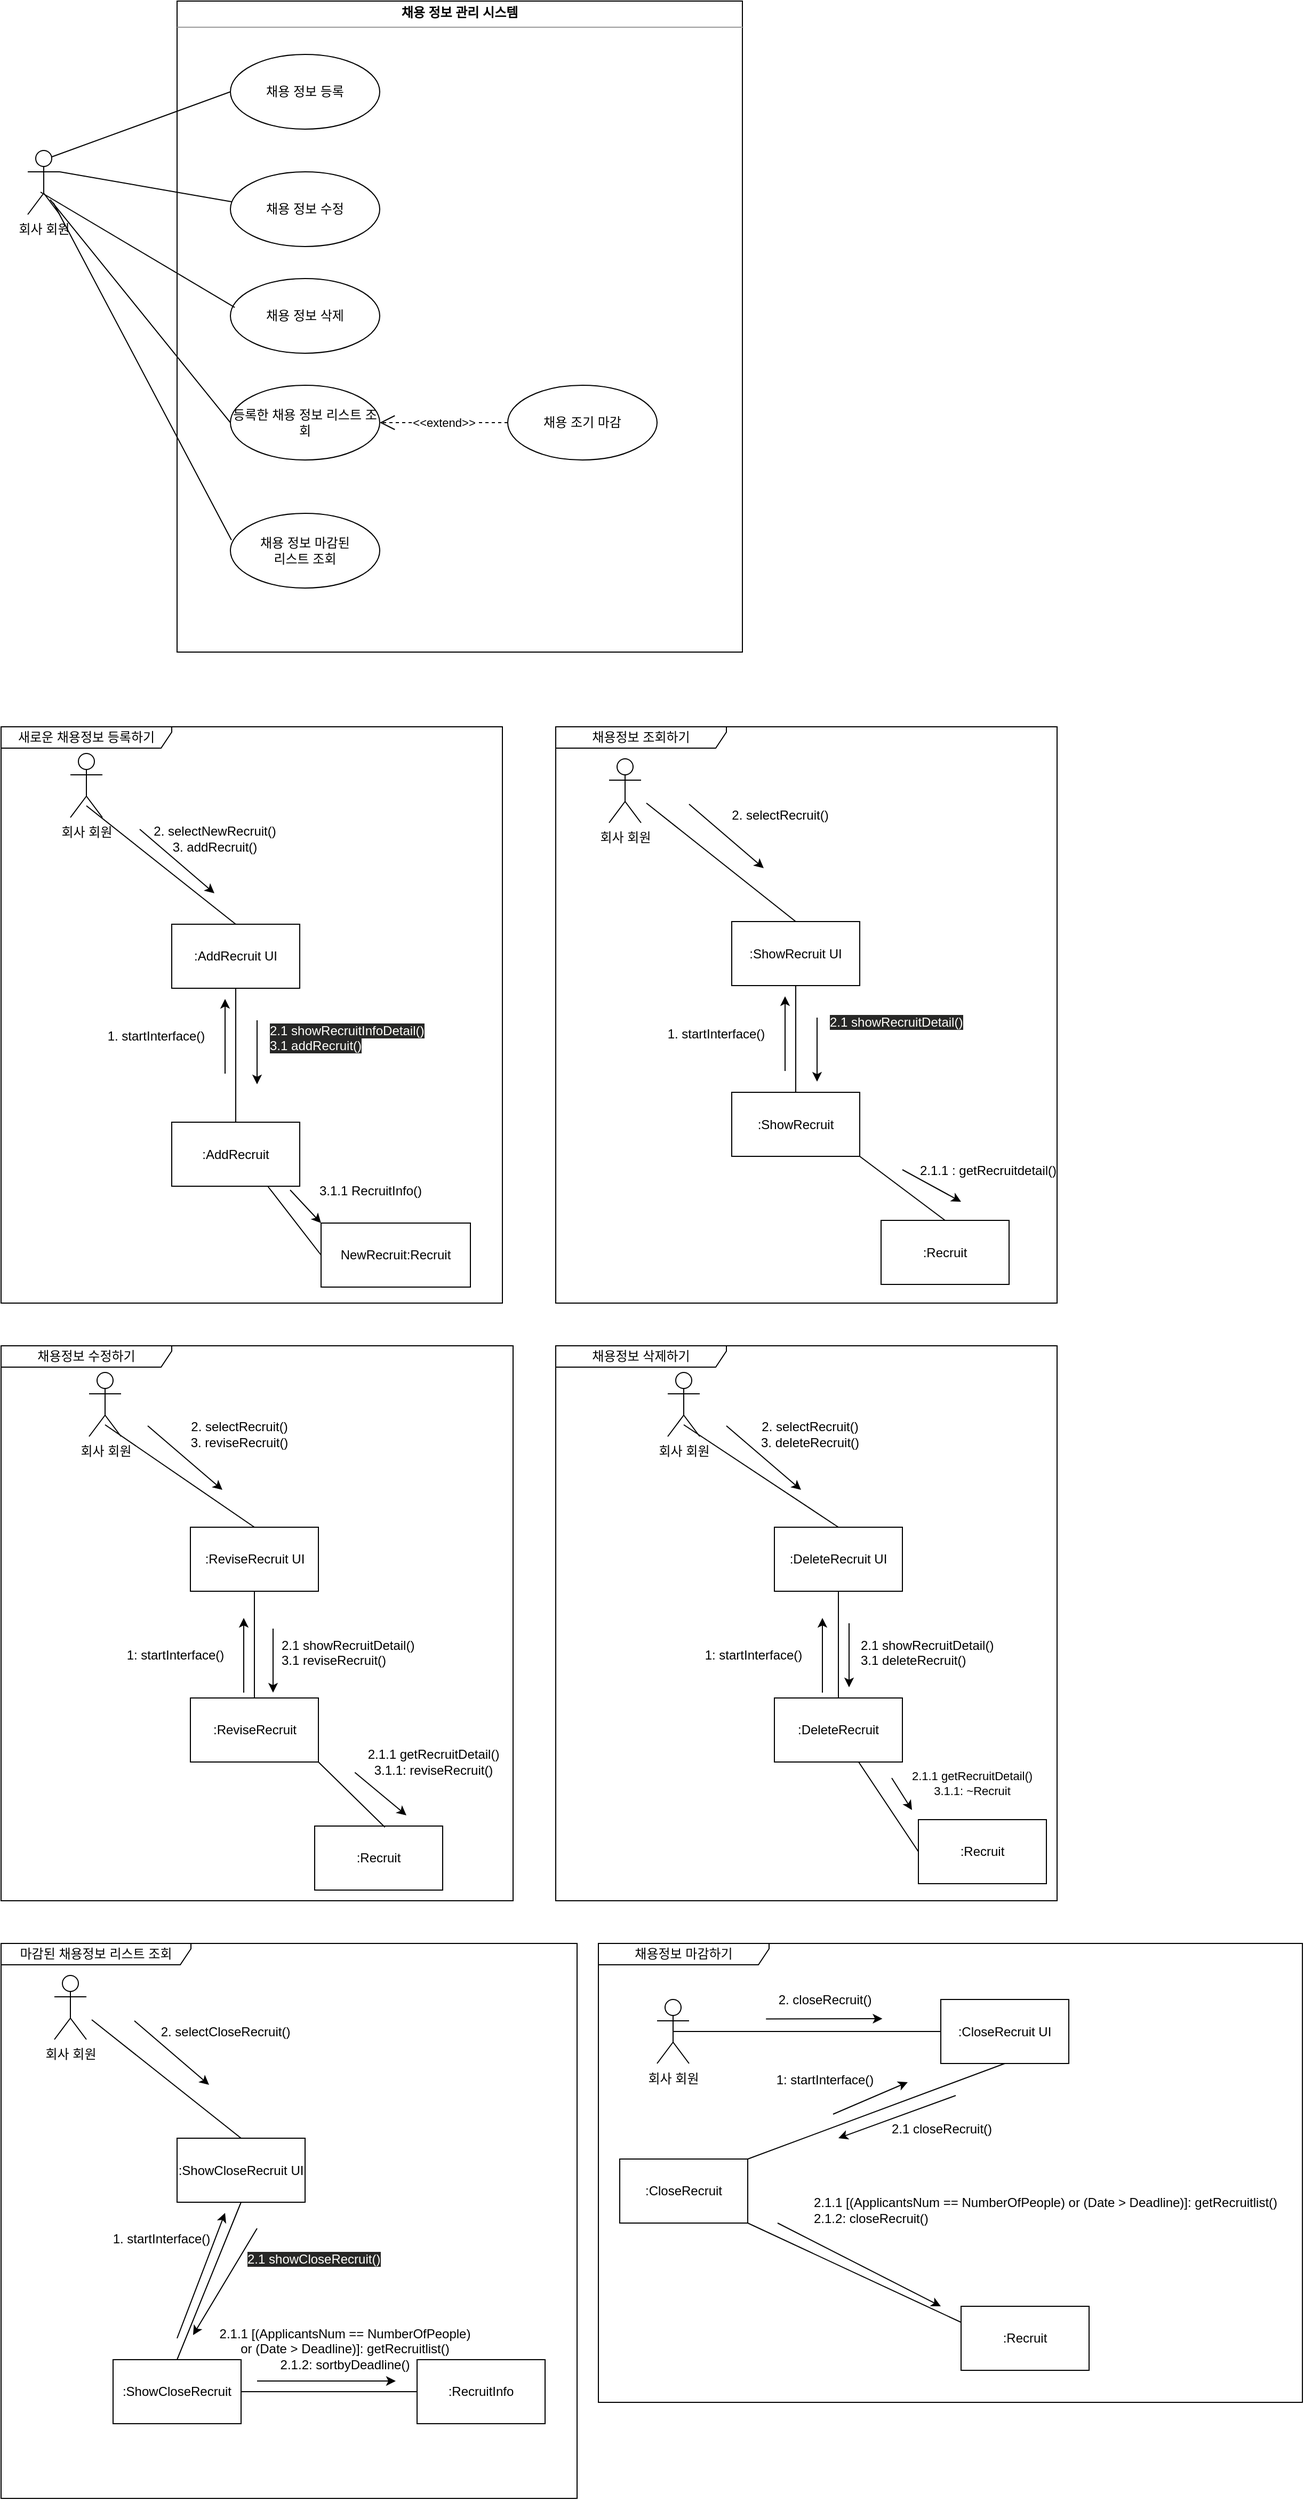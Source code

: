 <mxfile version="21.2.9" type="google">
  <diagram name="Page-1" id="b5b7bab2-c9e2-2cf4-8b2a-24fd1a2a6d21">
    <mxGraphModel grid="1" page="1" gridSize="10" guides="1" tooltips="1" connect="1" arrows="1" fold="1" pageScale="1" pageWidth="827" pageHeight="1169" background="none" math="0" shadow="0">
      <root>
        <mxCell id="0" />
        <mxCell id="1" parent="0" />
        <mxCell id="THvIdB2N3yqFJeVhvD4z-1" value="&lt;p style=&quot;margin:0px;margin-top:4px;text-align:center;&quot;&gt;&lt;b&gt;채용 정보 관리 시스템&lt;/b&gt;&lt;/p&gt;&lt;hr size=&quot;1&quot;&gt;&lt;div style=&quot;height:2px;&quot;&gt;&lt;/div&gt;" style="verticalAlign=top;align=left;overflow=fill;fontSize=12;fontFamily=Helvetica;html=1;whiteSpace=wrap;" vertex="1" parent="1">
          <mxGeometry x="165" y="20" width="530" height="610" as="geometry" />
        </mxCell>
        <mxCell id="THvIdB2N3yqFJeVhvD4z-2" value="회사 회원" style="shape=umlActor;verticalLabelPosition=bottom;verticalAlign=top;html=1;" vertex="1" parent="1">
          <mxGeometry x="25" y="160" width="30" height="60" as="geometry" />
        </mxCell>
        <mxCell id="THvIdB2N3yqFJeVhvD4z-3" value="채용 정보 등록" style="ellipse;whiteSpace=wrap;html=1;" vertex="1" parent="1">
          <mxGeometry x="215" y="70" width="140" height="70" as="geometry" />
        </mxCell>
        <mxCell id="THvIdB2N3yqFJeVhvD4z-4" value="등록한 채용 정보 리스트 조회" style="ellipse;whiteSpace=wrap;html=1;" vertex="1" parent="1">
          <mxGeometry x="215" y="380" width="140" height="70" as="geometry" />
        </mxCell>
        <mxCell id="THvIdB2N3yqFJeVhvD4z-5" value="채용 정보 마감된 &lt;br&gt;리스트 조회" style="ellipse;whiteSpace=wrap;html=1;" vertex="1" parent="1">
          <mxGeometry x="215" y="500" width="140" height="70" as="geometry" />
        </mxCell>
        <mxCell id="THvIdB2N3yqFJeVhvD4z-6" value="채용 정보 수정" style="ellipse;whiteSpace=wrap;html=1;" vertex="1" parent="1">
          <mxGeometry x="215" y="180" width="140" height="70" as="geometry" />
        </mxCell>
        <mxCell id="THvIdB2N3yqFJeVhvD4z-7" value="채용 조기 마감" style="ellipse;whiteSpace=wrap;html=1;" vertex="1" parent="1">
          <mxGeometry x="475" y="380" width="140" height="70" as="geometry" />
        </mxCell>
        <mxCell id="THvIdB2N3yqFJeVhvD4z-8" value="" style="endArrow=none;html=1;rounded=0;entryX=0;entryY=0.5;entryDx=0;entryDy=0;exitX=0.7;exitY=0.767;exitDx=0;exitDy=0;exitPerimeter=0;" edge="1" parent="1" source="THvIdB2N3yqFJeVhvD4z-2" target="THvIdB2N3yqFJeVhvD4z-4">
          <mxGeometry width="50" height="50" relative="1" as="geometry">
            <mxPoint x="59" y="179" as="sourcePoint" />
            <mxPoint x="227" y="143" as="targetPoint" />
          </mxGeometry>
        </mxCell>
        <mxCell id="THvIdB2N3yqFJeVhvD4z-9" value="" style="endArrow=none;html=1;rounded=0;entryX=0.007;entryY=0.357;entryDx=0;entryDy=0;entryPerimeter=0;exitX=0.8;exitY=0.817;exitDx=0;exitDy=0;exitPerimeter=0;" edge="1" parent="1" source="THvIdB2N3yqFJeVhvD4z-2" target="THvIdB2N3yqFJeVhvD4z-5">
          <mxGeometry width="50" height="50" relative="1" as="geometry">
            <mxPoint x="785" y="240" as="sourcePoint" />
            <mxPoint x="835" y="190" as="targetPoint" />
          </mxGeometry>
        </mxCell>
        <mxCell id="THvIdB2N3yqFJeVhvD4z-10" value="" style="endArrow=none;html=1;rounded=0;entryX=0;entryY=0.5;entryDx=0;entryDy=0;exitX=0.75;exitY=0.1;exitDx=0;exitDy=0;exitPerimeter=0;" edge="1" parent="1" source="THvIdB2N3yqFJeVhvD4z-2" target="THvIdB2N3yqFJeVhvD4z-3">
          <mxGeometry width="50" height="50" relative="1" as="geometry">
            <mxPoint x="5" y="100" as="sourcePoint" />
            <mxPoint x="55" y="50" as="targetPoint" />
          </mxGeometry>
        </mxCell>
        <mxCell id="THvIdB2N3yqFJeVhvD4z-11" value="" style="endArrow=none;html=1;rounded=0;entryX=0.007;entryY=0.4;entryDx=0;entryDy=0;entryPerimeter=0;exitX=1;exitY=0.333;exitDx=0;exitDy=0;exitPerimeter=0;" edge="1" parent="1" source="THvIdB2N3yqFJeVhvD4z-2" target="THvIdB2N3yqFJeVhvD4z-6">
          <mxGeometry width="50" height="50" relative="1" as="geometry">
            <mxPoint x="25" y="304" as="sourcePoint" />
            <mxPoint x="192" y="440" as="targetPoint" />
          </mxGeometry>
        </mxCell>
        <mxCell id="THvIdB2N3yqFJeVhvD4z-12" value="채용 정보 삭제" style="ellipse;whiteSpace=wrap;html=1;" vertex="1" parent="1">
          <mxGeometry x="215" y="280" width="140" height="70" as="geometry" />
        </mxCell>
        <mxCell id="THvIdB2N3yqFJeVhvD4z-13" value="" style="endArrow=none;html=1;rounded=0;entryX=0.029;entryY=0.386;entryDx=0;entryDy=0;entryPerimeter=0;exitX=0.4;exitY=0.65;exitDx=0;exitDy=0;exitPerimeter=0;" edge="1" parent="1" source="THvIdB2N3yqFJeVhvD4z-2" target="THvIdB2N3yqFJeVhvD4z-12">
          <mxGeometry width="50" height="50" relative="1" as="geometry">
            <mxPoint x="65" y="190" as="sourcePoint" />
            <mxPoint x="226" y="218" as="targetPoint" />
          </mxGeometry>
        </mxCell>
        <mxCell id="THvIdB2N3yqFJeVhvD4z-14" value="&amp;lt;&amp;lt;extend&amp;gt;&amp;gt;" style="endArrow=open;endSize=12;dashed=1;html=1;rounded=0;entryX=1;entryY=0.5;entryDx=0;entryDy=0;exitX=0;exitY=0.5;exitDx=0;exitDy=0;" edge="1" parent="1" source="THvIdB2N3yqFJeVhvD4z-7" target="THvIdB2N3yqFJeVhvD4z-4">
          <mxGeometry width="160" relative="1" as="geometry">
            <mxPoint x="445" y="350" as="sourcePoint" />
            <mxPoint x="605" y="350" as="targetPoint" />
          </mxGeometry>
        </mxCell>
        <mxCell id="_EsRxaXNr39jAv2G4_3R-1" value="회사 회원" style="shape=umlActor;verticalLabelPosition=bottom;verticalAlign=top;html=1;" vertex="1" parent="1">
          <mxGeometry x="65" y="725" width="30" height="60" as="geometry" />
        </mxCell>
        <mxCell id="Xb1e7kF9UDghLhpTketb-2" value=":AddRecruit UI" style="rounded=0;whiteSpace=wrap;html=1;" vertex="1" parent="1">
          <mxGeometry x="160" y="885" width="120" height="60" as="geometry" />
        </mxCell>
        <mxCell id="bZW9feNbAllSj9TjUGjz-1" value=":AddRecruit" style="whiteSpace=wrap;html=1;" vertex="1" parent="1">
          <mxGeometry x="160" y="1070.5" width="120" height="60" as="geometry" />
        </mxCell>
        <mxCell id="bZW9feNbAllSj9TjUGjz-7" value="" style="endArrow=none;html=1;rounded=0;entryX=0.5;entryY=0;entryDx=0;entryDy=0;exitX=0.5;exitY=0.817;exitDx=0;exitDy=0;exitPerimeter=0;" edge="1" parent="1" source="_EsRxaXNr39jAv2G4_3R-1" target="Xb1e7kF9UDghLhpTketb-2">
          <mxGeometry width="50" height="50" relative="1" as="geometry">
            <mxPoint x="200" y="865" as="sourcePoint" />
            <mxPoint x="250" y="815" as="targetPoint" />
          </mxGeometry>
        </mxCell>
        <mxCell id="bZW9feNbAllSj9TjUGjz-8" value="" style="endArrow=none;html=1;rounded=0;entryX=0.5;entryY=0;entryDx=0;entryDy=0;exitX=0.5;exitY=1;exitDx=0;exitDy=0;" edge="1" parent="1" source="Xb1e7kF9UDghLhpTketb-2" target="bZW9feNbAllSj9TjUGjz-1">
          <mxGeometry width="50" height="50" relative="1" as="geometry">
            <mxPoint x="295" y="1045" as="sourcePoint" />
            <mxPoint x="80" y="1055" as="targetPoint" />
          </mxGeometry>
        </mxCell>
        <mxCell id="bZW9feNbAllSj9TjUGjz-10" value="" style="endArrow=classic;html=1;rounded=0;" edge="1" parent="1">
          <mxGeometry width="50" height="50" relative="1" as="geometry">
            <mxPoint x="130" y="796" as="sourcePoint" />
            <mxPoint x="200" y="856" as="targetPoint" />
            <Array as="points" />
          </mxGeometry>
        </mxCell>
        <mxCell id="bZW9feNbAllSj9TjUGjz-18" value="" style="endArrow=classic;html=1;rounded=0;" edge="1" parent="1">
          <mxGeometry width="50" height="50" relative="1" as="geometry">
            <mxPoint x="240" y="975" as="sourcePoint" />
            <mxPoint x="240" y="1035" as="targetPoint" />
          </mxGeometry>
        </mxCell>
        <mxCell id="bZW9feNbAllSj9TjUGjz-19" value="&lt;span data-darkreader-inline-bgcolor=&quot;&quot; data-darkreader-inline-color=&quot;&quot; style=&quot;color: rgb(255, 255, 251); font-family: Helvetica; font-size: 12px; font-style: normal; font-variant-ligatures: normal; font-variant-caps: normal; font-weight: 400; letter-spacing: normal; orphans: 2; text-align: center; text-indent: 0px; text-transform: none; widows: 2; word-spacing: 0px; -webkit-text-stroke-width: 0px; background-color: rgb(39, 39, 38); text-decoration-thickness: initial; text-decoration-style: initial; text-decoration-color: initial; float: none; --darkreader-inline-color: #ffffec; --darkreader-inline-bgcolor: #2b2b29; display: inline !important;&quot;&gt;2.1 showRecruitInfoDetail()&lt;br&gt;3.1 addRecruit()&lt;br&gt;&lt;/span&gt;" style="text;whiteSpace=wrap;html=1;" vertex="1" parent="1">
          <mxGeometry x="250" y="971" width="156" height="20" as="geometry" />
        </mxCell>
        <mxCell id="bZW9feNbAllSj9TjUGjz-21" value="새로운 채용정보 등록하기" style="shape=umlFrame;whiteSpace=wrap;html=1;pointerEvents=0;width=160;height=20;" vertex="1" parent="1">
          <mxGeometry y="700" width="470" height="540" as="geometry" />
        </mxCell>
        <mxCell id="K71paMH0ZI0jcNfA3QA--1" value="NewRecruit:Recruit" style="whiteSpace=wrap;html=1;" vertex="1" parent="1">
          <mxGeometry x="300" y="1165" width="140" height="60" as="geometry" />
        </mxCell>
        <mxCell id="K71paMH0ZI0jcNfA3QA--6" value="1. startInterface()" style="text;html=1;align=center;verticalAlign=middle;resizable=0;points=[];autosize=1;strokeColor=none;fillColor=none;" vertex="1" parent="1">
          <mxGeometry x="90" y="975" width="110" height="30" as="geometry" />
        </mxCell>
        <mxCell id="K71paMH0ZI0jcNfA3QA--7" value="" style="endArrow=classic;html=1;rounded=0;" edge="1" parent="1">
          <mxGeometry width="50" height="50" relative="1" as="geometry">
            <mxPoint x="210" y="1025" as="sourcePoint" />
            <mxPoint x="210" y="955" as="targetPoint" />
          </mxGeometry>
        </mxCell>
        <mxCell id="K71paMH0ZI0jcNfA3QA--8" value="2. selectNewRecruit()&lt;br&gt;3. addRecruit()" style="text;html=1;align=center;verticalAlign=middle;resizable=0;points=[];autosize=1;strokeColor=none;fillColor=none;" vertex="1" parent="1">
          <mxGeometry x="130" y="785" width="140" height="40" as="geometry" />
        </mxCell>
        <mxCell id="K71paMH0ZI0jcNfA3QA--27" value="회사 회원" style="shape=umlActor;verticalLabelPosition=bottom;verticalAlign=top;html=1;" vertex="1" parent="1">
          <mxGeometry x="570" y="730" width="30" height="60" as="geometry" />
        </mxCell>
        <mxCell id="K71paMH0ZI0jcNfA3QA--28" value=":ShowRecruit UI" style="rounded=0;whiteSpace=wrap;html=1;" vertex="1" parent="1">
          <mxGeometry x="685" y="882.5" width="120" height="60" as="geometry" />
        </mxCell>
        <mxCell id="K71paMH0ZI0jcNfA3QA--29" value=":ShowRecruit" style="whiteSpace=wrap;html=1;" vertex="1" parent="1">
          <mxGeometry x="685" y="1042.5" width="120" height="60" as="geometry" />
        </mxCell>
        <mxCell id="K71paMH0ZI0jcNfA3QA--30" value="" style="endArrow=none;html=1;rounded=0;entryX=0.5;entryY=0;entryDx=0;entryDy=0;exitX=0.5;exitY=0.817;exitDx=0;exitDy=0;exitPerimeter=0;" edge="1" parent="1" target="K71paMH0ZI0jcNfA3QA--28">
          <mxGeometry width="50" height="50" relative="1" as="geometry">
            <mxPoint x="605" y="771.52" as="sourcePoint" />
            <mxPoint x="775" y="812.5" as="targetPoint" />
          </mxGeometry>
        </mxCell>
        <mxCell id="K71paMH0ZI0jcNfA3QA--31" value="" style="endArrow=none;html=1;rounded=0;entryX=0.5;entryY=0;entryDx=0;entryDy=0;exitX=0.5;exitY=1;exitDx=0;exitDy=0;" edge="1" parent="1" source="K71paMH0ZI0jcNfA3QA--28" target="K71paMH0ZI0jcNfA3QA--29">
          <mxGeometry width="50" height="50" relative="1" as="geometry">
            <mxPoint x="820" y="1042.5" as="sourcePoint" />
            <mxPoint x="605" y="1052.5" as="targetPoint" />
          </mxGeometry>
        </mxCell>
        <mxCell id="K71paMH0ZI0jcNfA3QA--32" value="" style="endArrow=classic;html=1;rounded=0;" edge="1" parent="1">
          <mxGeometry width="50" height="50" relative="1" as="geometry">
            <mxPoint x="645" y="772.5" as="sourcePoint" />
            <mxPoint x="715" y="832.5" as="targetPoint" />
            <Array as="points" />
          </mxGeometry>
        </mxCell>
        <mxCell id="K71paMH0ZI0jcNfA3QA--33" value="" style="endArrow=classic;html=1;rounded=0;" edge="1" parent="1">
          <mxGeometry width="50" height="50" relative="1" as="geometry">
            <mxPoint x="765" y="972.5" as="sourcePoint" />
            <mxPoint x="765" y="1032.5" as="targetPoint" />
          </mxGeometry>
        </mxCell>
        <mxCell id="K71paMH0ZI0jcNfA3QA--34" value="&lt;span data-darkreader-inline-bgcolor=&quot;&quot; data-darkreader-inline-color=&quot;&quot; style=&quot;color: rgb(255, 255, 251); font-family: Helvetica; font-size: 12px; font-style: normal; font-variant-ligatures: normal; font-variant-caps: normal; font-weight: 400; letter-spacing: normal; orphans: 2; text-align: center; text-indent: 0px; text-transform: none; widows: 2; word-spacing: 0px; -webkit-text-stroke-width: 0px; background-color: rgb(39, 39, 38); text-decoration-thickness: initial; text-decoration-style: initial; text-decoration-color: initial; float: none; --darkreader-inline-color: #ffffec; --darkreader-inline-bgcolor: #2b2b29; display: inline !important;&quot;&gt;2.1 showRecruitDetail()&lt;/span&gt;" style="text;whiteSpace=wrap;html=1;" vertex="1" parent="1">
          <mxGeometry x="775" y="962.5" width="185" height="20" as="geometry" />
        </mxCell>
        <mxCell id="K71paMH0ZI0jcNfA3QA--35" value="채용정보 조회하기" style="shape=umlFrame;whiteSpace=wrap;html=1;pointerEvents=0;width=160;height=20;" vertex="1" parent="1">
          <mxGeometry x="520" y="700" width="470" height="540" as="geometry" />
        </mxCell>
        <mxCell id="K71paMH0ZI0jcNfA3QA--36" value=":Recruit" style="whiteSpace=wrap;html=1;" vertex="1" parent="1">
          <mxGeometry x="825" y="1162.5" width="120" height="60" as="geometry" />
        </mxCell>
        <mxCell id="K71paMH0ZI0jcNfA3QA--38" value="" style="endArrow=none;html=1;rounded=0;entryX=0.5;entryY=0;entryDx=0;entryDy=0;exitX=1;exitY=1;exitDx=0;exitDy=0;" edge="1" parent="1" source="K71paMH0ZI0jcNfA3QA--29" target="K71paMH0ZI0jcNfA3QA--36">
          <mxGeometry width="50" height="50" relative="1" as="geometry">
            <mxPoint x="745" y="1012.5" as="sourcePoint" />
            <mxPoint x="795" y="962.5" as="targetPoint" />
          </mxGeometry>
        </mxCell>
        <mxCell id="K71paMH0ZI0jcNfA3QA--41" value="1. startInterface()" style="text;html=1;align=center;verticalAlign=middle;resizable=0;points=[];autosize=1;strokeColor=none;fillColor=none;" vertex="1" parent="1">
          <mxGeometry x="615" y="972.5" width="110" height="30" as="geometry" />
        </mxCell>
        <mxCell id="K71paMH0ZI0jcNfA3QA--42" value="" style="endArrow=classic;html=1;rounded=0;" edge="1" parent="1">
          <mxGeometry width="50" height="50" relative="1" as="geometry">
            <mxPoint x="735" y="1022.5" as="sourcePoint" />
            <mxPoint x="735" y="952.5" as="targetPoint" />
          </mxGeometry>
        </mxCell>
        <mxCell id="K71paMH0ZI0jcNfA3QA--43" value="2. selectRecruit()" style="text;html=1;align=center;verticalAlign=middle;resizable=0;points=[];autosize=1;strokeColor=none;fillColor=none;" vertex="1" parent="1">
          <mxGeometry x="675" y="767.5" width="110" height="30" as="geometry" />
        </mxCell>
        <mxCell id="K71paMH0ZI0jcNfA3QA--61" value="2.1.1 : getRecruitdetail()" style="text;html=1;align=center;verticalAlign=middle;resizable=0;points=[];autosize=1;strokeColor=none;fillColor=none;" vertex="1" parent="1">
          <mxGeometry x="850" y="1100.5" width="150" height="30" as="geometry" />
        </mxCell>
        <mxCell id="K71paMH0ZI0jcNfA3QA--93" value="회사 회원" style="shape=umlActor;verticalLabelPosition=bottom;verticalAlign=top;html=1;" vertex="1" parent="1">
          <mxGeometry x="82.5" y="1305" width="30" height="60" as="geometry" />
        </mxCell>
        <mxCell id="K71paMH0ZI0jcNfA3QA--94" value=":ReviseRecruit UI" style="rounded=0;whiteSpace=wrap;html=1;" vertex="1" parent="1">
          <mxGeometry x="177.5" y="1450" width="120" height="60" as="geometry" />
        </mxCell>
        <mxCell id="K71paMH0ZI0jcNfA3QA--95" value=":ReviseRecruit" style="whiteSpace=wrap;html=1;" vertex="1" parent="1">
          <mxGeometry x="177.5" y="1610" width="120" height="60" as="geometry" />
        </mxCell>
        <mxCell id="K71paMH0ZI0jcNfA3QA--96" value="" style="endArrow=none;html=1;rounded=0;entryX=0.5;entryY=0;entryDx=0;entryDy=0;exitX=0.5;exitY=0.817;exitDx=0;exitDy=0;exitPerimeter=0;" edge="1" parent="1" source="K71paMH0ZI0jcNfA3QA--93" target="K71paMH0ZI0jcNfA3QA--94">
          <mxGeometry width="50" height="50" relative="1" as="geometry">
            <mxPoint x="217.5" y="1445" as="sourcePoint" />
            <mxPoint x="267.5" y="1395" as="targetPoint" />
          </mxGeometry>
        </mxCell>
        <mxCell id="K71paMH0ZI0jcNfA3QA--97" value="" style="endArrow=none;html=1;rounded=0;entryX=0.5;entryY=0;entryDx=0;entryDy=0;exitX=0.5;exitY=1;exitDx=0;exitDy=0;" edge="1" parent="1" source="K71paMH0ZI0jcNfA3QA--94" target="K71paMH0ZI0jcNfA3QA--95">
          <mxGeometry width="50" height="50" relative="1" as="geometry">
            <mxPoint x="312.5" y="1625" as="sourcePoint" />
            <mxPoint x="97.5" y="1635" as="targetPoint" />
          </mxGeometry>
        </mxCell>
        <mxCell id="K71paMH0ZI0jcNfA3QA--98" value="" style="endArrow=classic;html=1;rounded=0;" edge="1" parent="1">
          <mxGeometry width="50" height="50" relative="1" as="geometry">
            <mxPoint x="137.5" y="1355" as="sourcePoint" />
            <mxPoint x="207.5" y="1415" as="targetPoint" />
            <Array as="points" />
          </mxGeometry>
        </mxCell>
        <mxCell id="K71paMH0ZI0jcNfA3QA--99" value="" style="endArrow=classic;html=1;rounded=0;" edge="1" parent="1">
          <mxGeometry width="50" height="50" relative="1" as="geometry">
            <mxPoint x="255" y="1545" as="sourcePoint" />
            <mxPoint x="255" y="1605" as="targetPoint" />
          </mxGeometry>
        </mxCell>
        <mxCell id="K71paMH0ZI0jcNfA3QA--100" value="2.1 showRecruitDetail()&lt;br data-darkreader-inline-border=&quot;&quot; style=&quot;border-color: var(--darkreader-border--border-color); --darkreader-inline-border: var(--darkreader-border--darkreader-border--border-color);&quot;&gt;3.1 reviseRecruit()" style="text;whiteSpace=wrap;html=1;" vertex="1" parent="1">
          <mxGeometry x="261" y="1547" width="169" height="15" as="geometry" />
        </mxCell>
        <mxCell id="K71paMH0ZI0jcNfA3QA--101" value="채용정보 수정하기" style="shape=umlFrame;whiteSpace=wrap;html=1;pointerEvents=0;width=160;height=20;" vertex="1" parent="1">
          <mxGeometry y="1280" width="480" height="520" as="geometry" />
        </mxCell>
        <mxCell id="K71paMH0ZI0jcNfA3QA--102" value=":Recruit" style="whiteSpace=wrap;html=1;" vertex="1" parent="1">
          <mxGeometry x="294" y="1730" width="120" height="60" as="geometry" />
        </mxCell>
        <mxCell id="K71paMH0ZI0jcNfA3QA--104" value="" style="endArrow=none;html=1;rounded=0;entryX=0.549;entryY=0.019;entryDx=0;entryDy=0;exitX=1;exitY=1;exitDx=0;exitDy=0;entryPerimeter=0;" edge="1" parent="1" source="K71paMH0ZI0jcNfA3QA--95" target="K71paMH0ZI0jcNfA3QA--102">
          <mxGeometry width="50" height="50" relative="1" as="geometry">
            <mxPoint x="237.5" y="1595" as="sourcePoint" />
            <mxPoint x="377.5" y="1745.0" as="targetPoint" />
          </mxGeometry>
        </mxCell>
        <mxCell id="K71paMH0ZI0jcNfA3QA--107" value="1: startInterface()" style="text;html=1;align=center;verticalAlign=middle;resizable=0;points=[];autosize=1;strokeColor=none;fillColor=none;" vertex="1" parent="1">
          <mxGeometry x="107.5" y="1555" width="110" height="30" as="geometry" />
        </mxCell>
        <mxCell id="K71paMH0ZI0jcNfA3QA--108" value="" style="endArrow=classic;html=1;rounded=0;" edge="1" parent="1">
          <mxGeometry width="50" height="50" relative="1" as="geometry">
            <mxPoint x="227.5" y="1605" as="sourcePoint" />
            <mxPoint x="227.5" y="1535" as="targetPoint" />
          </mxGeometry>
        </mxCell>
        <mxCell id="K71paMH0ZI0jcNfA3QA--109" value="2. selectRecruit()&lt;br&gt;3. reviseRecruit()" style="text;html=1;align=center;verticalAlign=middle;resizable=0;points=[];autosize=1;strokeColor=none;fillColor=none;" vertex="1" parent="1">
          <mxGeometry x="167.5" y="1343" width="110" height="40" as="geometry" />
        </mxCell>
        <mxCell id="K71paMH0ZI0jcNfA3QA--121" value="2.1.1 getRecruitDetail()&lt;br&gt;3.1.1: reviseRecruit()" style="text;html=1;align=center;verticalAlign=middle;resizable=0;points=[];autosize=1;strokeColor=none;fillColor=none;" vertex="1" parent="1">
          <mxGeometry x="330" y="1650" width="150" height="40" as="geometry" />
        </mxCell>
        <mxCell id="K71paMH0ZI0jcNfA3QA--260" value="" style="endArrow=classic;html=1;rounded=0;" edge="1" parent="1">
          <mxGeometry width="50" height="50" relative="1" as="geometry">
            <mxPoint x="845" y="1115" as="sourcePoint" />
            <mxPoint x="900" y="1145" as="targetPoint" />
            <Array as="points" />
          </mxGeometry>
        </mxCell>
        <mxCell id="K71paMH0ZI0jcNfA3QA--261" value="" style="endArrow=classic;html=1;rounded=0;exitX=0.011;exitY=0.743;exitDx=0;exitDy=0;exitPerimeter=0;" edge="1" parent="1" source="K71paMH0ZI0jcNfA3QA--121">
          <mxGeometry width="50" height="50" relative="1" as="geometry">
            <mxPoint x="350" y="1709" as="sourcePoint" />
            <mxPoint x="380" y="1720" as="targetPoint" />
            <Array as="points" />
          </mxGeometry>
        </mxCell>
        <mxCell id="EixyRkAgwoJFA63Q9zNU-20" value="회사 회원" style="shape=umlActor;verticalLabelPosition=bottom;verticalAlign=top;html=1;" vertex="1" parent="1">
          <mxGeometry x="625" y="1305" width="30" height="60" as="geometry" />
        </mxCell>
        <mxCell id="EixyRkAgwoJFA63Q9zNU-21" value=":DeleteRecruit UI" style="rounded=0;whiteSpace=wrap;html=1;" vertex="1" parent="1">
          <mxGeometry x="725" y="1450" width="120" height="60" as="geometry" />
        </mxCell>
        <mxCell id="EixyRkAgwoJFA63Q9zNU-22" value=":DeleteRecruit" style="whiteSpace=wrap;html=1;" vertex="1" parent="1">
          <mxGeometry x="725" y="1610" width="120" height="60" as="geometry" />
        </mxCell>
        <mxCell id="EixyRkAgwoJFA63Q9zNU-23" value="" style="endArrow=none;html=1;rounded=0;entryX=0.5;entryY=0;entryDx=0;entryDy=0;exitX=0.5;exitY=0.817;exitDx=0;exitDy=0;exitPerimeter=0;" edge="1" parent="1" source="EixyRkAgwoJFA63Q9zNU-20" target="EixyRkAgwoJFA63Q9zNU-21">
          <mxGeometry width="50" height="50" relative="1" as="geometry">
            <mxPoint x="760" y="1445" as="sourcePoint" />
            <mxPoint x="810" y="1395" as="targetPoint" />
          </mxGeometry>
        </mxCell>
        <mxCell id="EixyRkAgwoJFA63Q9zNU-24" value="" style="endArrow=none;html=1;rounded=0;entryX=0.5;entryY=0;entryDx=0;entryDy=0;exitX=0.5;exitY=1;exitDx=0;exitDy=0;" edge="1" parent="1" source="EixyRkAgwoJFA63Q9zNU-21" target="EixyRkAgwoJFA63Q9zNU-22">
          <mxGeometry width="50" height="50" relative="1" as="geometry">
            <mxPoint x="855" y="1625" as="sourcePoint" />
            <mxPoint x="640" y="1635" as="targetPoint" />
          </mxGeometry>
        </mxCell>
        <mxCell id="EixyRkAgwoJFA63Q9zNU-25" value="" style="endArrow=classic;html=1;rounded=0;" edge="1" parent="1">
          <mxGeometry width="50" height="50" relative="1" as="geometry">
            <mxPoint x="680" y="1355" as="sourcePoint" />
            <mxPoint x="750" y="1415" as="targetPoint" />
            <Array as="points" />
          </mxGeometry>
        </mxCell>
        <mxCell id="EixyRkAgwoJFA63Q9zNU-26" value="" style="endArrow=classic;html=1;rounded=0;" edge="1" parent="1">
          <mxGeometry width="50" height="50" relative="1" as="geometry">
            <mxPoint x="795" y="1540" as="sourcePoint" />
            <mxPoint x="795" y="1600" as="targetPoint" />
          </mxGeometry>
        </mxCell>
        <mxCell id="EixyRkAgwoJFA63Q9zNU-27" value="2.1 showRecruitDetail()&lt;br&gt;3.1 deleteRecruit()" style="text;whiteSpace=wrap;html=1;" vertex="1" parent="1">
          <mxGeometry x="804" y="1547" width="156" height="20" as="geometry" />
        </mxCell>
        <mxCell id="EixyRkAgwoJFA63Q9zNU-28" value="채용정보 삭제하기" style="shape=umlFrame;whiteSpace=wrap;html=1;pointerEvents=0;width=160;height=20;" vertex="1" parent="1">
          <mxGeometry x="520" y="1280" width="470" height="520" as="geometry" />
        </mxCell>
        <mxCell id="EixyRkAgwoJFA63Q9zNU-29" value=":Recruit" style="whiteSpace=wrap;html=1;" vertex="1" parent="1">
          <mxGeometry x="860" y="1724" width="120" height="60" as="geometry" />
        </mxCell>
        <mxCell id="EixyRkAgwoJFA63Q9zNU-33" value="1: startInterface()" style="text;html=1;align=center;verticalAlign=middle;resizable=0;points=[];autosize=1;strokeColor=none;fillColor=none;" vertex="1" parent="1">
          <mxGeometry x="650" y="1555" width="110" height="30" as="geometry" />
        </mxCell>
        <mxCell id="EixyRkAgwoJFA63Q9zNU-34" value="" style="endArrow=classic;html=1;rounded=0;" edge="1" parent="1">
          <mxGeometry width="50" height="50" relative="1" as="geometry">
            <mxPoint x="770" y="1605" as="sourcePoint" />
            <mxPoint x="770" y="1535" as="targetPoint" />
          </mxGeometry>
        </mxCell>
        <mxCell id="EixyRkAgwoJFA63Q9zNU-35" value="2. selectRecruit()&lt;br&gt;3. deleteRecruit()" style="text;html=1;align=center;verticalAlign=middle;resizable=0;points=[];autosize=1;strokeColor=none;fillColor=none;" vertex="1" parent="1">
          <mxGeometry x="697.5" y="1343" width="120" height="40" as="geometry" />
        </mxCell>
        <mxCell id="EixyRkAgwoJFA63Q9zNU-69" value="" style="endArrow=none;html=1;rounded=0;entryX=0;entryY=0.5;entryDx=0;entryDy=0;exitX=0.75;exitY=1;exitDx=0;exitDy=0;" edge="1" parent="1" source="bZW9feNbAllSj9TjUGjz-1" target="K71paMH0ZI0jcNfA3QA--1">
          <mxGeometry width="50" height="50" relative="1" as="geometry">
            <mxPoint x="170" y="1195" as="sourcePoint" />
            <mxPoint x="184" y="1116" as="targetPoint" />
          </mxGeometry>
        </mxCell>
        <mxCell id="EixyRkAgwoJFA63Q9zNU-70" value="3.1.1 RecruitInfo()" style="text;html=1;align=center;verticalAlign=middle;resizable=0;points=[];autosize=1;strokeColor=none;fillColor=none;" vertex="1" parent="1">
          <mxGeometry x="285.5" y="1120" width="120" height="30" as="geometry" />
        </mxCell>
        <mxCell id="EixyRkAgwoJFA63Q9zNU-71" value="" style="endArrow=none;html=1;rounded=0;entryX=0;entryY=0.5;entryDx=0;entryDy=0;exitX=0.658;exitY=1;exitDx=0;exitDy=0;exitPerimeter=0;" edge="1" parent="1" target="EixyRkAgwoJFA63Q9zNU-29" source="EixyRkAgwoJFA63Q9zNU-22">
          <mxGeometry width="50" height="50" relative="1" as="geometry">
            <mxPoint x="735" y="1754" as="sourcePoint" />
            <mxPoint x="930" y="1755" as="targetPoint" />
          </mxGeometry>
        </mxCell>
        <mxCell id="EixyRkAgwoJFA63Q9zNU-72" value="2.1.1 getRecruitDetail()&lt;br&gt;3.1.1: ~Recruit" style="edgeLabel;html=1;align=center;verticalAlign=middle;resizable=0;points=[];" connectable="0" vertex="1" parent="EixyRkAgwoJFA63Q9zNU-71">
          <mxGeometry x="-0.196" y="3" relative="1" as="geometry">
            <mxPoint x="81" y="-12" as="offset" />
          </mxGeometry>
        </mxCell>
        <mxCell id="OpeE6zxOzzpMG_I_0L6V-6" value="" style="endArrow=classic;html=1;rounded=0;exitX=0.925;exitY=1.058;exitDx=0;exitDy=0;exitPerimeter=0;entryX=0;entryY=0;entryDx=0;entryDy=0;" edge="1" parent="1" source="bZW9feNbAllSj9TjUGjz-1" target="K71paMH0ZI0jcNfA3QA--1">
          <mxGeometry width="50" height="50" relative="1" as="geometry">
            <mxPoint x="154.5" y="1125" as="sourcePoint" />
            <mxPoint x="130" y="1155" as="targetPoint" />
          </mxGeometry>
        </mxCell>
        <mxCell id="OpeE6zxOzzpMG_I_0L6V-8" value="" style="endArrow=classic;html=1;rounded=0;" edge="1" parent="1">
          <mxGeometry width="50" height="50" relative="1" as="geometry">
            <mxPoint x="835" y="1685" as="sourcePoint" />
            <mxPoint x="854" y="1715" as="targetPoint" />
          </mxGeometry>
        </mxCell>
        <mxCell id="OpeE6zxOzzpMG_I_0L6V-34" value="회사 회원" style="shape=umlActor;verticalLabelPosition=bottom;verticalAlign=top;html=1;" vertex="1" parent="1">
          <mxGeometry x="50" y="1870" width="30" height="60" as="geometry" />
        </mxCell>
        <mxCell id="OpeE6zxOzzpMG_I_0L6V-35" value=":ShowCloseRecruit UI" style="rounded=0;whiteSpace=wrap;html=1;" vertex="1" parent="1">
          <mxGeometry x="165" y="2022.5" width="120" height="60" as="geometry" />
        </mxCell>
        <mxCell id="OpeE6zxOzzpMG_I_0L6V-36" value=":ShowCloseRecruit" style="whiteSpace=wrap;html=1;" vertex="1" parent="1">
          <mxGeometry x="105" y="2230" width="120" height="60" as="geometry" />
        </mxCell>
        <mxCell id="OpeE6zxOzzpMG_I_0L6V-37" value="" style="endArrow=none;html=1;rounded=0;entryX=0.5;entryY=0;entryDx=0;entryDy=0;exitX=0.5;exitY=0.817;exitDx=0;exitDy=0;exitPerimeter=0;" edge="1" parent="1" target="OpeE6zxOzzpMG_I_0L6V-35">
          <mxGeometry width="50" height="50" relative="1" as="geometry">
            <mxPoint x="85" y="1911.52" as="sourcePoint" />
            <mxPoint x="255" y="1952.5" as="targetPoint" />
          </mxGeometry>
        </mxCell>
        <mxCell id="OpeE6zxOzzpMG_I_0L6V-38" value="" style="endArrow=none;html=1;rounded=0;entryX=0.5;entryY=0;entryDx=0;entryDy=0;exitX=0.5;exitY=1;exitDx=0;exitDy=0;" edge="1" parent="1" source="OpeE6zxOzzpMG_I_0L6V-35" target="OpeE6zxOzzpMG_I_0L6V-36">
          <mxGeometry width="50" height="50" relative="1" as="geometry">
            <mxPoint x="300" y="2182.5" as="sourcePoint" />
            <mxPoint x="85" y="2192.5" as="targetPoint" />
          </mxGeometry>
        </mxCell>
        <mxCell id="OpeE6zxOzzpMG_I_0L6V-39" value="" style="endArrow=classic;html=1;rounded=0;" edge="1" parent="1">
          <mxGeometry width="50" height="50" relative="1" as="geometry">
            <mxPoint x="125" y="1912.5" as="sourcePoint" />
            <mxPoint x="195" y="1972.5" as="targetPoint" />
            <Array as="points" />
          </mxGeometry>
        </mxCell>
        <mxCell id="OpeE6zxOzzpMG_I_0L6V-40" value="" style="endArrow=classic;html=1;rounded=0;" edge="1" parent="1">
          <mxGeometry width="50" height="50" relative="1" as="geometry">
            <mxPoint x="240" y="2107" as="sourcePoint" />
            <mxPoint x="180" y="2207" as="targetPoint" />
          </mxGeometry>
        </mxCell>
        <mxCell id="OpeE6zxOzzpMG_I_0L6V-41" value="&lt;span data-darkreader-inline-bgcolor=&quot;&quot; data-darkreader-inline-color=&quot;&quot; style=&quot;color: rgb(255, 255, 251); font-family: Helvetica; font-size: 12px; font-style: normal; font-variant-ligatures: normal; font-variant-caps: normal; font-weight: 400; letter-spacing: normal; orphans: 2; text-align: center; text-indent: 0px; text-transform: none; widows: 2; word-spacing: 0px; -webkit-text-stroke-width: 0px; background-color: rgb(39, 39, 38); text-decoration-thickness: initial; text-decoration-style: initial; text-decoration-color: initial; float: none; --darkreader-inline-color: #ffffec; --darkreader-inline-bgcolor: #2b2b29; display: inline !important;&quot;&gt;2.1 showCloseRecruit()&lt;/span&gt;" style="text;whiteSpace=wrap;html=1;" vertex="1" parent="1">
          <mxGeometry x="229" y="2122" width="185" height="20" as="geometry" />
        </mxCell>
        <mxCell id="OpeE6zxOzzpMG_I_0L6V-42" value="마감된 채용정보 리스트 조회" style="shape=umlFrame;whiteSpace=wrap;html=1;pointerEvents=0;width=178;height=20;" vertex="1" parent="1">
          <mxGeometry y="1840" width="540" height="520" as="geometry" />
        </mxCell>
        <mxCell id="OpeE6zxOzzpMG_I_0L6V-43" value=":RecruitInfo" style="whiteSpace=wrap;html=1;" vertex="1" parent="1">
          <mxGeometry x="390" y="2230" width="120" height="60" as="geometry" />
        </mxCell>
        <mxCell id="OpeE6zxOzzpMG_I_0L6V-45" value="" style="endArrow=none;html=1;rounded=0;entryX=0;entryY=0.5;entryDx=0;entryDy=0;exitX=1;exitY=0.5;exitDx=0;exitDy=0;" edge="1" parent="1" source="OpeE6zxOzzpMG_I_0L6V-36" target="OpeE6zxOzzpMG_I_0L6V-43">
          <mxGeometry width="50" height="50" relative="1" as="geometry">
            <mxPoint x="225" y="2152.5" as="sourcePoint" />
            <mxPoint x="275" y="2102.5" as="targetPoint" />
          </mxGeometry>
        </mxCell>
        <mxCell id="OpeE6zxOzzpMG_I_0L6V-48" value="1. startInterface()" style="text;html=1;align=center;verticalAlign=middle;resizable=0;points=[];autosize=1;strokeColor=none;fillColor=none;" vertex="1" parent="1">
          <mxGeometry x="95" y="2102" width="110" height="30" as="geometry" />
        </mxCell>
        <mxCell id="OpeE6zxOzzpMG_I_0L6V-49" value="" style="endArrow=classic;html=1;rounded=0;" edge="1" parent="1">
          <mxGeometry width="50" height="50" relative="1" as="geometry">
            <mxPoint x="165" y="2210" as="sourcePoint" />
            <mxPoint x="210" y="2092.5" as="targetPoint" />
          </mxGeometry>
        </mxCell>
        <mxCell id="OpeE6zxOzzpMG_I_0L6V-50" value="2. selectCloseRecruit()" style="text;html=1;align=center;verticalAlign=middle;resizable=0;points=[];autosize=1;strokeColor=none;fillColor=none;" vertex="1" parent="1">
          <mxGeometry x="140" y="1907.5" width="140" height="30" as="geometry" />
        </mxCell>
        <mxCell id="OpeE6zxOzzpMG_I_0L6V-52" value="" style="endArrow=classic;html=1;rounded=0;" edge="1" parent="1">
          <mxGeometry width="50" height="50" relative="1" as="geometry">
            <mxPoint x="240" y="2250" as="sourcePoint" />
            <mxPoint x="370" y="2250" as="targetPoint" />
            <Array as="points" />
          </mxGeometry>
        </mxCell>
        <mxCell id="OpeE6zxOzzpMG_I_0L6V-53" value="2.1.1 [(ApplicantsNum == NumberOfPeople)&lt;br&gt;or (Date &amp;gt; Deadline)]: getRecruitlist()&lt;br data-darkreader-inline-border=&quot;&quot; style=&quot;border-color: var(--darkreader-border--border-color); text-align: left; --darkreader-inline-border: var(--darkreader-border--darkreader-border--border-color);&quot;&gt;&lt;span style=&quot;text-align: left;&quot;&gt;2.1.2: sortbyDeadline()&lt;/span&gt;" style="text;html=1;align=center;verticalAlign=middle;resizable=0;points=[];autosize=1;strokeColor=none;fillColor=none;" vertex="1" parent="1">
          <mxGeometry x="191.5" y="2190" width="260" height="60" as="geometry" />
        </mxCell>
        <mxCell id="OpeE6zxOzzpMG_I_0L6V-55" value="회사 회원" style="shape=umlActor;verticalLabelPosition=bottom;verticalAlign=top;html=1;" vertex="1" parent="1">
          <mxGeometry x="615" y="1892.5" width="30" height="60" as="geometry" />
        </mxCell>
        <mxCell id="OpeE6zxOzzpMG_I_0L6V-56" value=":CloseRecruit UI" style="rounded=0;whiteSpace=wrap;html=1;" vertex="1" parent="1">
          <mxGeometry x="881" y="1892.5" width="120" height="60" as="geometry" />
        </mxCell>
        <mxCell id="OpeE6zxOzzpMG_I_0L6V-57" value=":CloseRecruit" style="whiteSpace=wrap;html=1;" vertex="1" parent="1">
          <mxGeometry x="580" y="2042" width="120" height="60" as="geometry" />
        </mxCell>
        <mxCell id="OpeE6zxOzzpMG_I_0L6V-58" value="" style="endArrow=none;html=1;rounded=0;entryX=0;entryY=0.5;entryDx=0;entryDy=0;exitX=0.5;exitY=0.5;exitDx=0;exitDy=0;exitPerimeter=0;" edge="1" parent="1" source="OpeE6zxOzzpMG_I_0L6V-55" target="OpeE6zxOzzpMG_I_0L6V-56">
          <mxGeometry width="50" height="50" relative="1" as="geometry">
            <mxPoint x="777.5" y="2005" as="sourcePoint" />
            <mxPoint x="827.5" y="1955" as="targetPoint" />
          </mxGeometry>
        </mxCell>
        <mxCell id="OpeE6zxOzzpMG_I_0L6V-59" value="" style="endArrow=none;html=1;rounded=0;entryX=1;entryY=0;entryDx=0;entryDy=0;exitX=0.5;exitY=1;exitDx=0;exitDy=0;" edge="1" parent="1" source="OpeE6zxOzzpMG_I_0L6V-56" target="OpeE6zxOzzpMG_I_0L6V-57">
          <mxGeometry width="50" height="50" relative="1" as="geometry">
            <mxPoint x="872.5" y="2185" as="sourcePoint" />
            <mxPoint x="657.5" y="2195" as="targetPoint" />
          </mxGeometry>
        </mxCell>
        <mxCell id="OpeE6zxOzzpMG_I_0L6V-60" value="" style="endArrow=classic;html=1;rounded=0;entryX=0.993;entryY=1.101;entryDx=0;entryDy=0;entryPerimeter=0;exitX=0.001;exitY=1.109;exitDx=0;exitDy=0;exitPerimeter=0;" edge="1" parent="1" source="OpeE6zxOzzpMG_I_0L6V-71" target="OpeE6zxOzzpMG_I_0L6V-71">
          <mxGeometry width="50" height="50" relative="1" as="geometry">
            <mxPoint x="710" y="1892.5" as="sourcePoint" />
            <mxPoint x="780" y="1952.5" as="targetPoint" />
            <Array as="points" />
          </mxGeometry>
        </mxCell>
        <mxCell id="OpeE6zxOzzpMG_I_0L6V-61" value="" style="endArrow=classic;html=1;rounded=0;" edge="1" parent="1">
          <mxGeometry width="50" height="50" relative="1" as="geometry">
            <mxPoint x="780" y="2000" as="sourcePoint" />
            <mxPoint x="850" y="1970" as="targetPoint" />
          </mxGeometry>
        </mxCell>
        <mxCell id="OpeE6zxOzzpMG_I_0L6V-62" value="2.1 closeRecruit()" style="text;whiteSpace=wrap;html=1;" vertex="1" parent="1">
          <mxGeometry x="832.5" y="2000" width="157.5" height="15" as="geometry" />
        </mxCell>
        <mxCell id="OpeE6zxOzzpMG_I_0L6V-63" value="채용정보 마감하기" style="shape=umlFrame;whiteSpace=wrap;html=1;pointerEvents=0;width=160;height=20;" vertex="1" parent="1">
          <mxGeometry x="560" y="1840" width="660" height="430" as="geometry" />
        </mxCell>
        <mxCell id="OpeE6zxOzzpMG_I_0L6V-64" value=":Recruit" style="whiteSpace=wrap;html=1;" vertex="1" parent="1">
          <mxGeometry x="900" y="2180" width="120" height="60" as="geometry" />
        </mxCell>
        <mxCell id="OpeE6zxOzzpMG_I_0L6V-66" value="" style="endArrow=none;html=1;rounded=0;entryX=0;entryY=0.25;entryDx=0;entryDy=0;exitX=1;exitY=1;exitDx=0;exitDy=0;" edge="1" parent="1" source="OpeE6zxOzzpMG_I_0L6V-57" target="OpeE6zxOzzpMG_I_0L6V-64">
          <mxGeometry width="50" height="50" relative="1" as="geometry">
            <mxPoint x="797.5" y="2155" as="sourcePoint" />
            <mxPoint x="937.5" y="2305" as="targetPoint" />
          </mxGeometry>
        </mxCell>
        <mxCell id="OpeE6zxOzzpMG_I_0L6V-69" value="1: startInterface()" style="text;html=1;align=center;verticalAlign=middle;resizable=0;points=[];autosize=1;strokeColor=none;fillColor=none;" vertex="1" parent="1">
          <mxGeometry x="717" y="1952.5" width="110" height="30" as="geometry" />
        </mxCell>
        <mxCell id="OpeE6zxOzzpMG_I_0L6V-70" value="" style="endArrow=classic;html=1;rounded=0;" edge="1" parent="1">
          <mxGeometry width="50" height="50" relative="1" as="geometry">
            <mxPoint x="895" y="1982.5" as="sourcePoint" />
            <mxPoint x="785" y="2022.5" as="targetPoint" />
          </mxGeometry>
        </mxCell>
        <mxCell id="OpeE6zxOzzpMG_I_0L6V-71" value="2. closeRecruit()" style="text;html=1;align=center;verticalAlign=middle;resizable=0;points=[];autosize=1;strokeColor=none;fillColor=none;" vertex="1" parent="1">
          <mxGeometry x="717" y="1877.5" width="110" height="30" as="geometry" />
        </mxCell>
        <mxCell id="OpeE6zxOzzpMG_I_0L6V-75" value="2.1.1 [(ApplicantsNum == NumberOfPeople) or (Date &amp;gt; Deadline)]: getRecruitlist()&lt;br&gt;2.1.2: closeRecruit()" style="text;html=1;align=left;verticalAlign=middle;resizable=0;points=[];autosize=1;strokeColor=none;fillColor=none;" vertex="1" parent="1">
          <mxGeometry x="760" y="2070" width="460" height="40" as="geometry" />
        </mxCell>
        <mxCell id="OpeE6zxOzzpMG_I_0L6V-77" value="" style="endArrow=classic;html=1;rounded=0;" edge="1" parent="1">
          <mxGeometry width="50" height="50" relative="1" as="geometry">
            <mxPoint x="728" y="2102" as="sourcePoint" />
            <mxPoint x="881" y="2180" as="targetPoint" />
            <Array as="points" />
          </mxGeometry>
        </mxCell>
      </root>
    </mxGraphModel>
  </diagram>
</mxfile>
